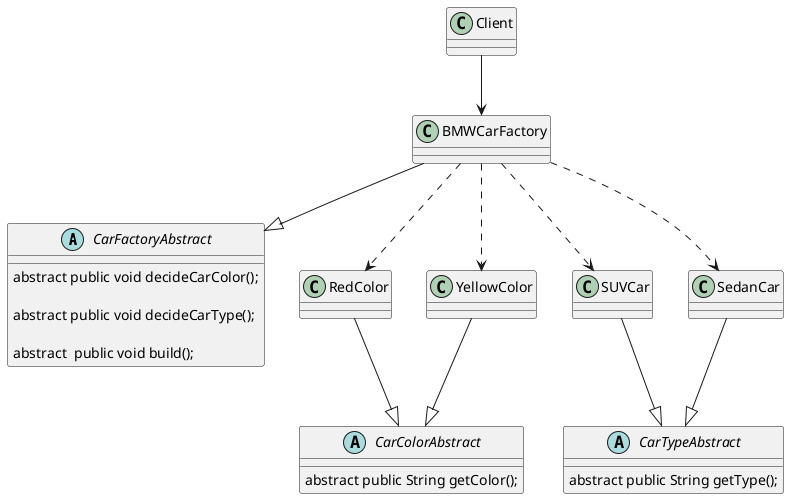 @startuml

abstract CarFactoryAbstract {
     abstract public void decideCarColor();

     abstract public void decideCarType();

     abstract  public void build();
}
abstract class CarColorAbstract {
    abstract public String getColor();
}
abstract class CarTypeAbstract {
    abstract public String getType();
}

RedColor--|>CarColorAbstract
YellowColor--|>CarColorAbstract
SUVCar--|>CarTypeAbstract
SedanCar--|>CarTypeAbstract
BMWCarFactory--|>CarFactoryAbstract


BMWCarFactory..>SUVCar
BMWCarFactory..>SedanCar
BMWCarFactory..>RedColor
BMWCarFactory..>YellowColor

Client-->BMWCarFactory


@enduml